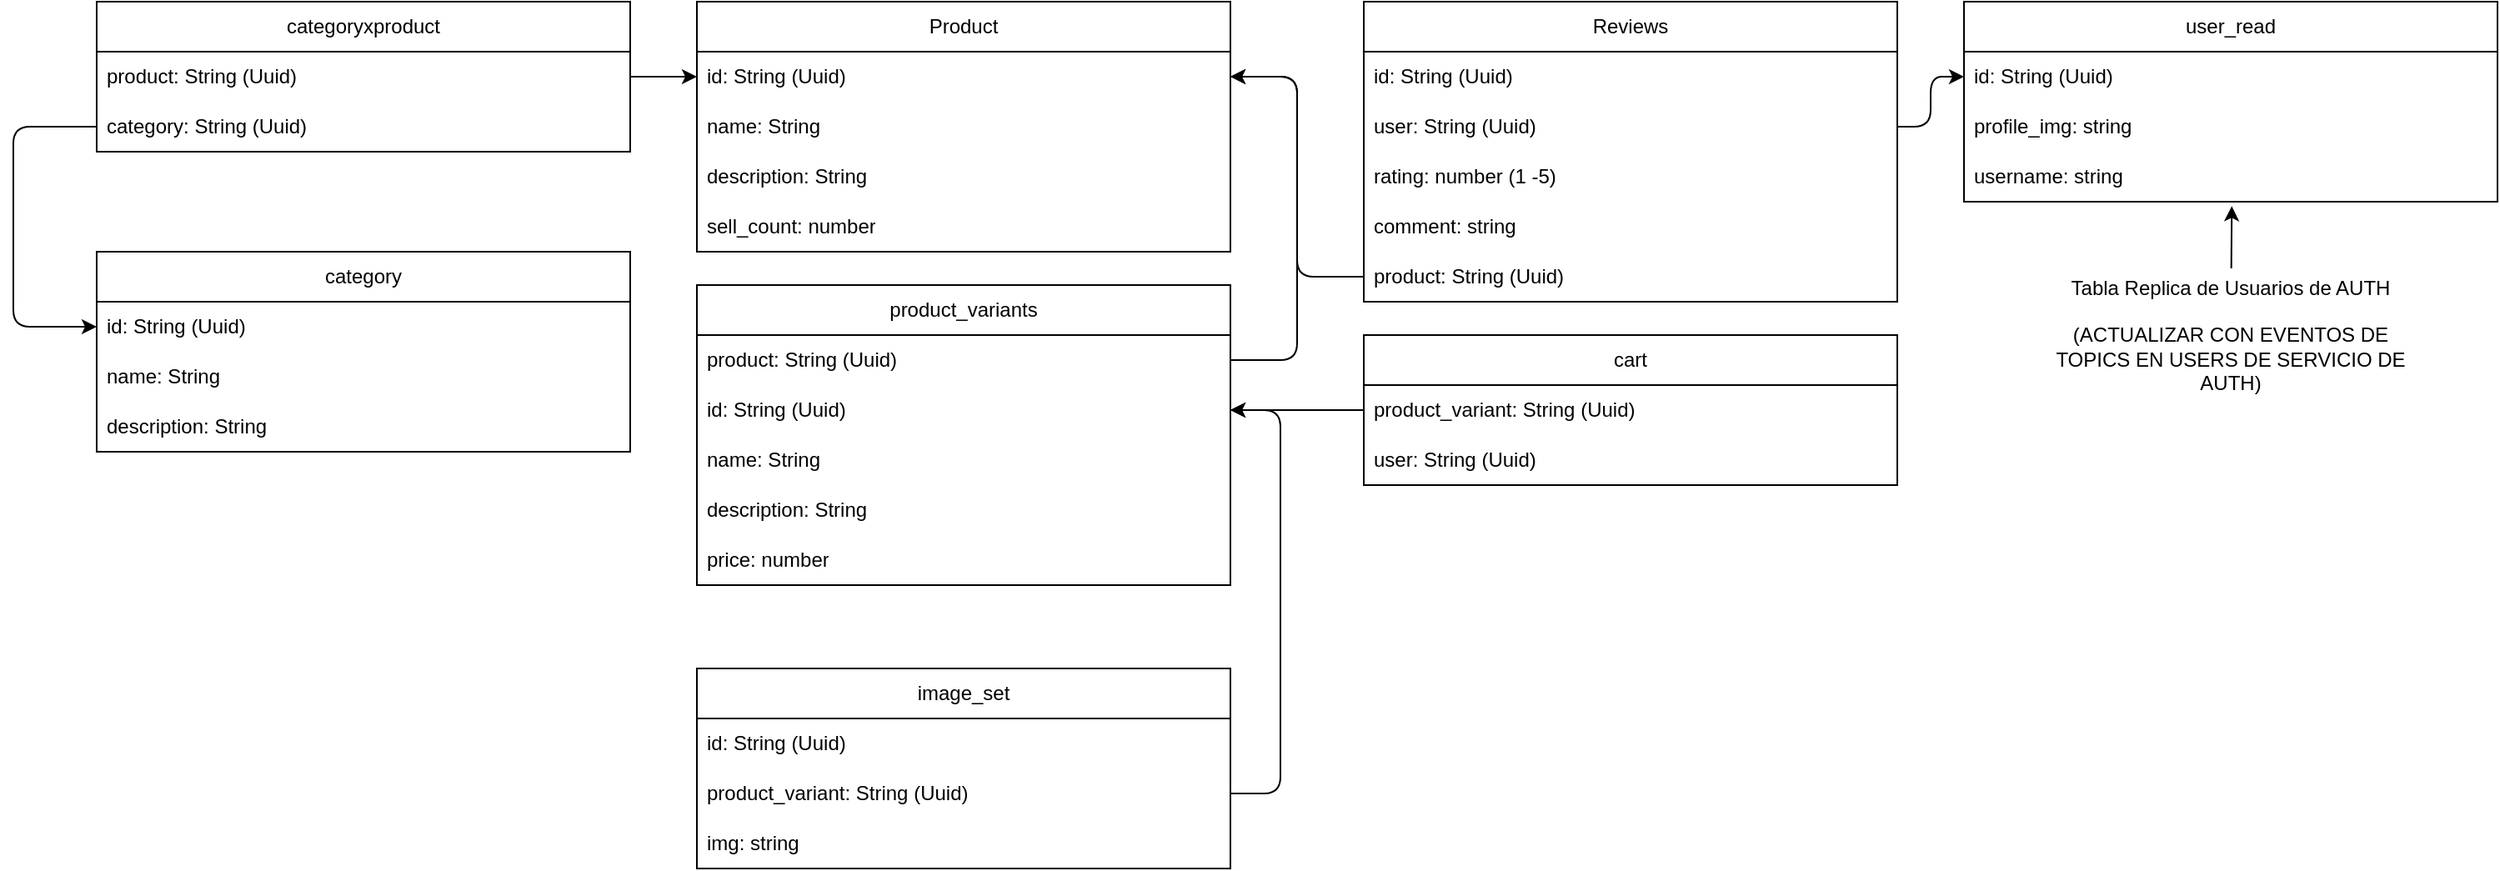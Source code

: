 <mxfile>
    <diagram id="6WdXFsa1RGy57EqOhksp" name="product">
        <mxGraphModel dx="1178" dy="779" grid="1" gridSize="10" guides="1" tooltips="1" connect="1" arrows="1" fold="1" page="1" pageScale="1" pageWidth="827" pageHeight="1169" math="0" shadow="0">
            <root>
                <mxCell id="0"/>
                <mxCell id="1" parent="0"/>
                <mxCell id="2" value="Product" style="swimlane;fontStyle=0;childLayout=stackLayout;horizontal=1;startSize=30;horizontalStack=0;resizeParent=1;resizeParentMax=0;resizeLast=0;collapsible=1;marginBottom=0;whiteSpace=wrap;html=1;" parent="1" vertex="1">
                    <mxGeometry x="40" y="40" width="320" height="150" as="geometry"/>
                </mxCell>
                <mxCell id="3" value="id: String (Uuid)" style="text;strokeColor=none;fillColor=none;align=left;verticalAlign=middle;spacingLeft=4;spacingRight=4;overflow=hidden;points=[[0,0.5],[1,0.5]];portConstraint=eastwest;rotatable=0;whiteSpace=wrap;html=1;" parent="2" vertex="1">
                    <mxGeometry y="30" width="320" height="30" as="geometry"/>
                </mxCell>
                <mxCell id="4" value="name: String" style="text;strokeColor=none;fillColor=none;align=left;verticalAlign=middle;spacingLeft=4;spacingRight=4;overflow=hidden;points=[[0,0.5],[1,0.5]];portConstraint=eastwest;rotatable=0;whiteSpace=wrap;html=1;" parent="2" vertex="1">
                    <mxGeometry y="60" width="320" height="30" as="geometry"/>
                </mxCell>
                <mxCell id="5" value="description: String" style="text;strokeColor=none;fillColor=none;align=left;verticalAlign=middle;spacingLeft=4;spacingRight=4;overflow=hidden;points=[[0,0.5],[1,0.5]];portConstraint=eastwest;rotatable=0;whiteSpace=wrap;html=1;" parent="2" vertex="1">
                    <mxGeometry y="90" width="320" height="30" as="geometry"/>
                </mxCell>
                <mxCell id="65" value="sell_count: number" style="text;strokeColor=none;fillColor=none;align=left;verticalAlign=middle;spacingLeft=4;spacingRight=4;overflow=hidden;points=[[0,0.5],[1,0.5]];portConstraint=eastwest;rotatable=0;whiteSpace=wrap;html=1;" parent="2" vertex="1">
                    <mxGeometry y="120" width="320" height="30" as="geometry"/>
                </mxCell>
                <mxCell id="14" value="Reviews" style="swimlane;fontStyle=0;childLayout=stackLayout;horizontal=1;startSize=30;horizontalStack=0;resizeParent=1;resizeParentMax=0;resizeLast=0;collapsible=1;marginBottom=0;whiteSpace=wrap;html=1;" parent="1" vertex="1">
                    <mxGeometry x="440" y="40" width="320" height="180" as="geometry"/>
                </mxCell>
                <mxCell id="15" value="id: String (Uuid)" style="text;strokeColor=none;fillColor=none;align=left;verticalAlign=middle;spacingLeft=4;spacingRight=4;overflow=hidden;points=[[0,0.5],[1,0.5]];portConstraint=eastwest;rotatable=0;whiteSpace=wrap;html=1;" parent="14" vertex="1">
                    <mxGeometry y="30" width="320" height="30" as="geometry"/>
                </mxCell>
                <mxCell id="16" value="user: String (Uuid)" style="text;strokeColor=none;fillColor=none;align=left;verticalAlign=middle;spacingLeft=4;spacingRight=4;overflow=hidden;points=[[0,0.5],[1,0.5]];portConstraint=eastwest;rotatable=0;whiteSpace=wrap;html=1;" parent="14" vertex="1">
                    <mxGeometry y="60" width="320" height="30" as="geometry"/>
                </mxCell>
                <mxCell id="17" value="rating: number (1 -5)" style="text;strokeColor=none;fillColor=none;align=left;verticalAlign=middle;spacingLeft=4;spacingRight=4;overflow=hidden;points=[[0,0.5],[1,0.5]];portConstraint=eastwest;rotatable=0;whiteSpace=wrap;html=1;" parent="14" vertex="1">
                    <mxGeometry y="90" width="320" height="30" as="geometry"/>
                </mxCell>
                <mxCell id="18" value="comment: string" style="text;strokeColor=none;fillColor=none;align=left;verticalAlign=middle;spacingLeft=4;spacingRight=4;overflow=hidden;points=[[0,0.5],[1,0.5]];portConstraint=eastwest;rotatable=0;whiteSpace=wrap;html=1;" parent="14" vertex="1">
                    <mxGeometry y="120" width="320" height="30" as="geometry"/>
                </mxCell>
                <mxCell id="22" value="product: String (Uuid)" style="text;strokeColor=none;fillColor=none;align=left;verticalAlign=middle;spacingLeft=4;spacingRight=4;overflow=hidden;points=[[0,0.5],[1,0.5]];portConstraint=eastwest;rotatable=0;whiteSpace=wrap;html=1;" parent="14" vertex="1">
                    <mxGeometry y="150" width="320" height="30" as="geometry"/>
                </mxCell>
                <mxCell id="24" style="edgeStyle=none;html=1;entryX=1;entryY=0.5;entryDx=0;entryDy=0;exitX=0;exitY=0.5;exitDx=0;exitDy=0;" parent="1" source="22" target="3" edge="1">
                    <mxGeometry relative="1" as="geometry">
                        <Array as="points">
                            <mxPoint x="400" y="205"/>
                            <mxPoint x="400" y="85"/>
                        </Array>
                    </mxGeometry>
                </mxCell>
                <mxCell id="25" value="product_variants" style="swimlane;fontStyle=0;childLayout=stackLayout;horizontal=1;startSize=30;horizontalStack=0;resizeParent=1;resizeParentMax=0;resizeLast=0;collapsible=1;marginBottom=0;whiteSpace=wrap;html=1;" parent="1" vertex="1">
                    <mxGeometry x="40" y="210" width="320" height="180" as="geometry"/>
                </mxCell>
                <mxCell id="27" value="product: String (Uuid)" style="text;strokeColor=none;fillColor=none;align=left;verticalAlign=middle;spacingLeft=4;spacingRight=4;overflow=hidden;points=[[0,0.5],[1,0.5]];portConstraint=eastwest;rotatable=0;whiteSpace=wrap;html=1;" parent="25" vertex="1">
                    <mxGeometry y="30" width="320" height="30" as="geometry"/>
                </mxCell>
                <mxCell id="26" value="id: String (Uuid)" style="text;strokeColor=none;fillColor=none;align=left;verticalAlign=middle;spacingLeft=4;spacingRight=4;overflow=hidden;points=[[0,0.5],[1,0.5]];portConstraint=eastwest;rotatable=0;whiteSpace=wrap;html=1;" parent="25" vertex="1">
                    <mxGeometry y="60" width="320" height="30" as="geometry"/>
                </mxCell>
                <mxCell id="28" value="name: String" style="text;strokeColor=none;fillColor=none;align=left;verticalAlign=middle;spacingLeft=4;spacingRight=4;overflow=hidden;points=[[0,0.5],[1,0.5]];portConstraint=eastwest;rotatable=0;whiteSpace=wrap;html=1;" parent="25" vertex="1">
                    <mxGeometry y="90" width="320" height="30" as="geometry"/>
                </mxCell>
                <mxCell id="38" value="description: String" style="text;strokeColor=none;fillColor=none;align=left;verticalAlign=middle;spacingLeft=4;spacingRight=4;overflow=hidden;points=[[0,0.5],[1,0.5]];portConstraint=eastwest;rotatable=0;whiteSpace=wrap;html=1;" parent="25" vertex="1">
                    <mxGeometry y="120" width="320" height="30" as="geometry"/>
                </mxCell>
                <mxCell id="39" value="price: number" style="text;strokeColor=none;fillColor=none;align=left;verticalAlign=middle;spacingLeft=4;spacingRight=4;overflow=hidden;points=[[0,0.5],[1,0.5]];portConstraint=eastwest;rotatable=0;whiteSpace=wrap;html=1;" parent="25" vertex="1">
                    <mxGeometry y="150" width="320" height="30" as="geometry"/>
                </mxCell>
                <mxCell id="31" style="edgeStyle=none;html=1;entryX=1;entryY=0.5;entryDx=0;entryDy=0;exitX=1;exitY=0.5;exitDx=0;exitDy=0;" parent="1" source="27" target="3" edge="1">
                    <mxGeometry relative="1" as="geometry">
                        <Array as="points">
                            <mxPoint x="400" y="255"/>
                            <mxPoint x="400" y="85"/>
                        </Array>
                    </mxGeometry>
                </mxCell>
                <mxCell id="32" value="image_set" style="swimlane;fontStyle=0;childLayout=stackLayout;horizontal=1;startSize=30;horizontalStack=0;resizeParent=1;resizeParentMax=0;resizeLast=0;collapsible=1;marginBottom=0;whiteSpace=wrap;html=1;" parent="1" vertex="1">
                    <mxGeometry x="40" y="440" width="320" height="120" as="geometry"/>
                </mxCell>
                <mxCell id="33" value="id: String (Uuid)" style="text;strokeColor=none;fillColor=none;align=left;verticalAlign=middle;spacingLeft=4;spacingRight=4;overflow=hidden;points=[[0,0.5],[1,0.5]];portConstraint=eastwest;rotatable=0;whiteSpace=wrap;html=1;" parent="32" vertex="1">
                    <mxGeometry y="30" width="320" height="30" as="geometry"/>
                </mxCell>
                <mxCell id="34" value="product_variant: String (Uuid)" style="text;strokeColor=none;fillColor=none;align=left;verticalAlign=middle;spacingLeft=4;spacingRight=4;overflow=hidden;points=[[0,0.5],[1,0.5]];portConstraint=eastwest;rotatable=0;whiteSpace=wrap;html=1;" parent="32" vertex="1">
                    <mxGeometry y="60" width="320" height="30" as="geometry"/>
                </mxCell>
                <mxCell id="36" value="img: string" style="text;strokeColor=none;fillColor=none;align=left;verticalAlign=middle;spacingLeft=4;spacingRight=4;overflow=hidden;points=[[0,0.5],[1,0.5]];portConstraint=eastwest;rotatable=0;whiteSpace=wrap;html=1;" parent="32" vertex="1">
                    <mxGeometry y="90" width="320" height="30" as="geometry"/>
                </mxCell>
                <mxCell id="40" style="edgeStyle=none;html=1;entryX=1;entryY=0.5;entryDx=0;entryDy=0;exitX=1;exitY=0.5;exitDx=0;exitDy=0;" parent="1" source="34" target="26" edge="1">
                    <mxGeometry relative="1" as="geometry">
                        <mxPoint x="400" y="500" as="sourcePoint"/>
                        <Array as="points">
                            <mxPoint x="390" y="515"/>
                            <mxPoint x="390" y="285"/>
                        </Array>
                    </mxGeometry>
                </mxCell>
                <mxCell id="47" value="cart" style="swimlane;fontStyle=0;childLayout=stackLayout;horizontal=1;startSize=30;horizontalStack=0;resizeParent=1;resizeParentMax=0;resizeLast=0;collapsible=1;marginBottom=0;whiteSpace=wrap;html=1;" parent="1" vertex="1">
                    <mxGeometry x="440" y="240" width="320" height="90" as="geometry"/>
                </mxCell>
                <mxCell id="48" value="product_variant: String (Uuid)" style="text;strokeColor=none;fillColor=none;align=left;verticalAlign=middle;spacingLeft=4;spacingRight=4;overflow=hidden;points=[[0,0.5],[1,0.5]];portConstraint=eastwest;rotatable=0;whiteSpace=wrap;html=1;" parent="47" vertex="1">
                    <mxGeometry y="30" width="320" height="30" as="geometry"/>
                </mxCell>
                <mxCell id="49" value="user: String (Uuid)" style="text;strokeColor=none;fillColor=none;align=left;verticalAlign=middle;spacingLeft=4;spacingRight=4;overflow=hidden;points=[[0,0.5],[1,0.5]];portConstraint=eastwest;rotatable=0;whiteSpace=wrap;html=1;" parent="47" vertex="1">
                    <mxGeometry y="60" width="320" height="30" as="geometry"/>
                </mxCell>
                <mxCell id="51" style="edgeStyle=none;html=1;entryX=1;entryY=0.5;entryDx=0;entryDy=0;exitX=0;exitY=0.5;exitDx=0;exitDy=0;" parent="1" source="48" target="26" edge="1">
                    <mxGeometry relative="1" as="geometry">
                        <Array as="points">
                            <mxPoint x="420" y="285"/>
                        </Array>
                    </mxGeometry>
                </mxCell>
                <mxCell id="52" value="category" style="swimlane;fontStyle=0;childLayout=stackLayout;horizontal=1;startSize=30;horizontalStack=0;resizeParent=1;resizeParentMax=0;resizeLast=0;collapsible=1;marginBottom=0;whiteSpace=wrap;html=1;" parent="1" vertex="1">
                    <mxGeometry x="-320" y="190" width="320" height="120" as="geometry"/>
                </mxCell>
                <mxCell id="53" value="id: String (Uuid)" style="text;strokeColor=none;fillColor=none;align=left;verticalAlign=middle;spacingLeft=4;spacingRight=4;overflow=hidden;points=[[0,0.5],[1,0.5]];portConstraint=eastwest;rotatable=0;whiteSpace=wrap;html=1;" parent="52" vertex="1">
                    <mxGeometry y="30" width="320" height="30" as="geometry"/>
                </mxCell>
                <mxCell id="54" value="name: String" style="text;strokeColor=none;fillColor=none;align=left;verticalAlign=middle;spacingLeft=4;spacingRight=4;overflow=hidden;points=[[0,0.5],[1,0.5]];portConstraint=eastwest;rotatable=0;whiteSpace=wrap;html=1;" parent="52" vertex="1">
                    <mxGeometry y="60" width="320" height="30" as="geometry"/>
                </mxCell>
                <mxCell id="55" value="description: String" style="text;strokeColor=none;fillColor=none;align=left;verticalAlign=middle;spacingLeft=4;spacingRight=4;overflow=hidden;points=[[0,0.5],[1,0.5]];portConstraint=eastwest;rotatable=0;whiteSpace=wrap;html=1;" parent="52" vertex="1">
                    <mxGeometry y="90" width="320" height="30" as="geometry"/>
                </mxCell>
                <mxCell id="57" value="categoryxproduct" style="swimlane;fontStyle=0;childLayout=stackLayout;horizontal=1;startSize=30;horizontalStack=0;resizeParent=1;resizeParentMax=0;resizeLast=0;collapsible=1;marginBottom=0;whiteSpace=wrap;html=1;" parent="1" vertex="1">
                    <mxGeometry x="-320" y="40" width="320" height="90" as="geometry"/>
                </mxCell>
                <mxCell id="58" value="product: String (Uuid)" style="text;strokeColor=none;fillColor=none;align=left;verticalAlign=middle;spacingLeft=4;spacingRight=4;overflow=hidden;points=[[0,0.5],[1,0.5]];portConstraint=eastwest;rotatable=0;whiteSpace=wrap;html=1;" parent="57" vertex="1">
                    <mxGeometry y="30" width="320" height="30" as="geometry"/>
                </mxCell>
                <mxCell id="61" value="category: String (Uuid)" style="text;strokeColor=none;fillColor=none;align=left;verticalAlign=middle;spacingLeft=4;spacingRight=4;overflow=hidden;points=[[0,0.5],[1,0.5]];portConstraint=eastwest;rotatable=0;whiteSpace=wrap;html=1;" parent="57" vertex="1">
                    <mxGeometry y="60" width="320" height="30" as="geometry"/>
                </mxCell>
                <mxCell id="62" style="edgeStyle=none;html=1;entryX=0;entryY=0.5;entryDx=0;entryDy=0;" parent="1" source="58" target="3" edge="1">
                    <mxGeometry relative="1" as="geometry"/>
                </mxCell>
                <mxCell id="63" style="edgeStyle=none;html=1;entryX=0;entryY=0.5;entryDx=0;entryDy=0;exitX=0;exitY=0.5;exitDx=0;exitDy=0;" parent="1" source="61" target="53" edge="1">
                    <mxGeometry relative="1" as="geometry">
                        <Array as="points">
                            <mxPoint x="-370" y="115"/>
                            <mxPoint x="-370" y="235"/>
                        </Array>
                    </mxGeometry>
                </mxCell>
                <mxCell id="67" value="user_read" style="swimlane;fontStyle=0;childLayout=stackLayout;horizontal=1;startSize=30;horizontalStack=0;resizeParent=1;resizeParentMax=0;resizeLast=0;collapsible=1;marginBottom=0;whiteSpace=wrap;html=1;" parent="1" vertex="1">
                    <mxGeometry x="800" y="40" width="320" height="120" as="geometry"/>
                </mxCell>
                <mxCell id="68" value="id: String (Uuid)" style="text;strokeColor=none;fillColor=none;align=left;verticalAlign=middle;spacingLeft=4;spacingRight=4;overflow=hidden;points=[[0,0.5],[1,0.5]];portConstraint=eastwest;rotatable=0;whiteSpace=wrap;html=1;" parent="67" vertex="1">
                    <mxGeometry y="30" width="320" height="30" as="geometry"/>
                </mxCell>
                <mxCell id="70" value="profile_img: string" style="text;strokeColor=none;fillColor=none;align=left;verticalAlign=middle;spacingLeft=4;spacingRight=4;overflow=hidden;points=[[0,0.5],[1,0.5]];portConstraint=eastwest;rotatable=0;whiteSpace=wrap;html=1;" parent="67" vertex="1">
                    <mxGeometry y="60" width="320" height="30" as="geometry"/>
                </mxCell>
                <mxCell id="71" value="username: string" style="text;strokeColor=none;fillColor=none;align=left;verticalAlign=middle;spacingLeft=4;spacingRight=4;overflow=hidden;points=[[0,0.5],[1,0.5]];portConstraint=eastwest;rotatable=0;whiteSpace=wrap;html=1;" parent="67" vertex="1">
                    <mxGeometry y="90" width="320" height="30" as="geometry"/>
                </mxCell>
                <mxCell id="73" style="edgeStyle=none;html=1;entryX=0;entryY=0.5;entryDx=0;entryDy=0;exitX=1;exitY=0.5;exitDx=0;exitDy=0;" parent="1" source="16" target="68" edge="1">
                    <mxGeometry relative="1" as="geometry">
                        <Array as="points">
                            <mxPoint x="780" y="115"/>
                            <mxPoint x="780" y="85"/>
                        </Array>
                    </mxGeometry>
                </mxCell>
                <mxCell id="74" value="Tabla Replica de Usuarios de AUTH&lt;br&gt;&lt;br&gt;&lt;div&gt;(ACTUALIZAR CON EVENTOS DE TOPICS EN USERS DE SERVICIO DE AUTH)&lt;/div&gt;" style="text;html=1;align=center;verticalAlign=middle;whiteSpace=wrap;rounded=0;" parent="1" vertex="1">
                    <mxGeometry x="850" y="200" width="220" height="80" as="geometry"/>
                </mxCell>
                <mxCell id="75" style="edgeStyle=none;html=1;entryX=0.502;entryY=1.089;entryDx=0;entryDy=0;entryPerimeter=0;" parent="1" source="74" target="71" edge="1">
                    <mxGeometry relative="1" as="geometry"/>
                </mxCell>
            </root>
        </mxGraphModel>
    </diagram>
    <diagram id="XrPSOnIVGYUDforsNduG" name="auth">
        <mxGraphModel dx="2013" dy="779" grid="1" gridSize="10" guides="1" tooltips="1" connect="1" arrows="1" fold="1" page="1" pageScale="1" pageWidth="827" pageHeight="1169" math="0" shadow="0">
            <root>
                <mxCell id="0"/>
                <mxCell id="1" parent="0"/>
                <mxCell id="aQYbQiF2SYAdYEhIabw1-1" value="User" style="swimlane;fontStyle=0;childLayout=stackLayout;horizontal=1;startSize=30;horizontalStack=0;resizeParent=1;resizeParentMax=0;resizeLast=0;collapsible=1;marginBottom=0;whiteSpace=wrap;html=1;" parent="1" vertex="1">
                    <mxGeometry x="40" y="40" width="240" height="240" as="geometry"/>
                </mxCell>
                <mxCell id="aQYbQiF2SYAdYEhIabw1-2" value="id: String (Uuid)" style="text;strokeColor=none;fillColor=none;align=left;verticalAlign=middle;spacingLeft=4;spacingRight=4;overflow=hidden;points=[[0,0.5],[1,0.5]];portConstraint=eastwest;rotatable=0;whiteSpace=wrap;html=1;" parent="aQYbQiF2SYAdYEhIabw1-1" vertex="1">
                    <mxGeometry y="30" width="240" height="30" as="geometry"/>
                </mxCell>
                <mxCell id="aQYbQiF2SYAdYEhIabw1-3" value="isAdmin: Bool" style="text;strokeColor=none;fillColor=none;align=left;verticalAlign=middle;spacingLeft=4;spacingRight=4;overflow=hidden;points=[[0,0.5],[1,0.5]];portConstraint=eastwest;rotatable=0;whiteSpace=wrap;html=1;" parent="aQYbQiF2SYAdYEhIabw1-1" vertex="1">
                    <mxGeometry y="60" width="240" height="30" as="geometry"/>
                </mxCell>
                <mxCell id="aQYbQiF2SYAdYEhIabw1-4" value="email: String" style="text;strokeColor=none;fillColor=none;align=left;verticalAlign=middle;spacingLeft=4;spacingRight=4;overflow=hidden;points=[[0,0.5],[1,0.5]];portConstraint=eastwest;rotatable=0;whiteSpace=wrap;html=1;" parent="aQYbQiF2SYAdYEhIabw1-1" vertex="1">
                    <mxGeometry y="90" width="240" height="30" as="geometry"/>
                </mxCell>
                <mxCell id="aQYbQiF2SYAdYEhIabw1-5" value="password: String (Encrypted)" style="text;strokeColor=none;fillColor=none;align=left;verticalAlign=middle;spacingLeft=4;spacingRight=4;overflow=hidden;points=[[0,0.5],[1,0.5]];portConstraint=eastwest;rotatable=0;whiteSpace=wrap;html=1;" parent="aQYbQiF2SYAdYEhIabw1-1" vertex="1">
                    <mxGeometry y="120" width="240" height="30" as="geometry"/>
                </mxCell>
                <mxCell id="aQYbQiF2SYAdYEhIabw1-6" value="profilePic: String (URL)" style="text;strokeColor=none;fillColor=none;align=left;verticalAlign=middle;spacingLeft=4;spacingRight=4;overflow=hidden;points=[[0,0.5],[1,0.5]];portConstraint=eastwest;rotatable=0;whiteSpace=wrap;html=1;" parent="aQYbQiF2SYAdYEhIabw1-1" vertex="1">
                    <mxGeometry y="150" width="240" height="30" as="geometry"/>
                </mxCell>
                <mxCell id="aQYbQiF2SYAdYEhIabw1-7" value="isActive: Bool" style="text;strokeColor=none;fillColor=none;align=left;verticalAlign=middle;spacingLeft=4;spacingRight=4;overflow=hidden;points=[[0,0.5],[1,0.5]];portConstraint=eastwest;rotatable=0;whiteSpace=wrap;html=1;" parent="aQYbQiF2SYAdYEhIabw1-1" vertex="1">
                    <mxGeometry y="180" width="240" height="30" as="geometry"/>
                </mxCell>
                <mxCell id="aQYbQiF2SYAdYEhIabw1-8" value="username: String" style="text;strokeColor=none;fillColor=none;align=left;verticalAlign=middle;spacingLeft=4;spacingRight=4;overflow=hidden;points=[[0,0.5],[1,0.5]];portConstraint=eastwest;rotatable=0;whiteSpace=wrap;html=1;" parent="aQYbQiF2SYAdYEhIabw1-1" vertex="1">
                    <mxGeometry y="210" width="240" height="30" as="geometry"/>
                </mxCell>
            </root>
        </mxGraphModel>
    </diagram>
    <diagram id="hkNM-gBz1ozW-Hv_e_23" name="order">
        <mxGraphModel dx="2013" dy="779" grid="1" gridSize="10" guides="1" tooltips="1" connect="1" arrows="1" fold="1" page="1" pageScale="1" pageWidth="827" pageHeight="1169" math="0" shadow="0">
            <root>
                <mxCell id="0"/>
                <mxCell id="1" parent="0"/>
                <mxCell id="EmOq3de-cO1vX-H3C1kd-1" value="order" style="swimlane;fontStyle=0;childLayout=stackLayout;horizontal=1;startSize=30;horizontalStack=0;resizeParent=1;resizeParentMax=0;resizeLast=0;collapsible=1;marginBottom=0;whiteSpace=wrap;html=1;" parent="1" vertex="1">
                    <mxGeometry x="40" y="40" width="390" height="150" as="geometry"/>
                </mxCell>
                <mxCell id="EmOq3de-cO1vX-H3C1kd-2" value="id: String (Uuid)" style="text;strokeColor=none;fillColor=none;align=left;verticalAlign=middle;spacingLeft=4;spacingRight=4;overflow=hidden;points=[[0,0.5],[1,0.5]];portConstraint=eastwest;rotatable=0;whiteSpace=wrap;html=1;" parent="EmOq3de-cO1vX-H3C1kd-1" vertex="1">
                    <mxGeometry y="30" width="390" height="30" as="geometry"/>
                </mxCell>
                <mxCell id="EmOq3de-cO1vX-H3C1kd-3" value="user: String (Uuid)" style="text;strokeColor=none;fillColor=none;align=left;verticalAlign=middle;spacingLeft=4;spacingRight=4;overflow=hidden;points=[[0,0.5],[1,0.5]];portConstraint=eastwest;rotatable=0;whiteSpace=wrap;html=1;" parent="EmOq3de-cO1vX-H3C1kd-1" vertex="1">
                    <mxGeometry y="60" width="390" height="30" as="geometry"/>
                </mxCell>
                <mxCell id="EmOq3de-cO1vX-H3C1kd-4" value="status: String (PENDING / PAID / SHIPPED / CANCELLED)" style="text;strokeColor=none;fillColor=none;align=left;verticalAlign=middle;spacingLeft=4;spacingRight=4;overflow=hidden;points=[[0,0.5],[1,0.5]];portConstraint=eastwest;rotatable=0;whiteSpace=wrap;html=1;" parent="EmOq3de-cO1vX-H3C1kd-1" vertex="1">
                    <mxGeometry y="90" width="390" height="30" as="geometry"/>
                </mxCell>
                <mxCell id="EmOq3de-cO1vX-H3C1kd-5" value="total: Number" style="text;strokeColor=none;fillColor=none;align=left;verticalAlign=middle;spacingLeft=4;spacingRight=4;overflow=hidden;points=[[0,0.5],[1,0.5]];portConstraint=eastwest;rotatable=0;whiteSpace=wrap;html=1;" parent="EmOq3de-cO1vX-H3C1kd-1" vertex="1">
                    <mxGeometry y="120" width="390" height="30" as="geometry"/>
                </mxCell>
                <mxCell id="EmOq3de-cO1vX-H3C1kd-6" value="order_item" style="swimlane;fontStyle=0;childLayout=stackLayout;horizontal=1;startSize=30;horizontalStack=0;resizeParent=1;resizeParentMax=0;resizeLast=0;collapsible=1;marginBottom=0;whiteSpace=wrap;html=1;" parent="1" vertex="1">
                    <mxGeometry x="480" y="40" width="390" height="240" as="geometry"/>
                </mxCell>
                <mxCell id="EmOq3de-cO1vX-H3C1kd-7" value="id: String (Uuid)" style="text;strokeColor=none;fillColor=none;align=left;verticalAlign=middle;spacingLeft=4;spacingRight=4;overflow=hidden;points=[[0,0.5],[1,0.5]];portConstraint=eastwest;rotatable=0;whiteSpace=wrap;html=1;" parent="EmOq3de-cO1vX-H3C1kd-6" vertex="1">
                    <mxGeometry y="30" width="390" height="30" as="geometry"/>
                </mxCell>
                <mxCell id="EmOq3de-cO1vX-H3C1kd-8" value="order: String (Uuid)" style="text;strokeColor=none;fillColor=none;align=left;verticalAlign=middle;spacingLeft=4;spacingRight=4;overflow=hidden;points=[[0,0.5],[1,0.5]];portConstraint=eastwest;rotatable=0;whiteSpace=wrap;html=1;" parent="EmOq3de-cO1vX-H3C1kd-6" vertex="1">
                    <mxGeometry y="60" width="390" height="30" as="geometry"/>
                </mxCell>
                <mxCell id="EmOq3de-cO1vX-H3C1kd-9" value="product_variant: String(Uuid)" style="text;strokeColor=none;fillColor=none;align=left;verticalAlign=middle;spacingLeft=4;spacingRight=4;overflow=hidden;points=[[0,0.5],[1,0.5]];portConstraint=eastwest;rotatable=0;whiteSpace=wrap;html=1;" parent="EmOq3de-cO1vX-H3C1kd-6" vertex="1">
                    <mxGeometry y="90" width="390" height="30" as="geometry"/>
                </mxCell>
                <mxCell id="EmOq3de-cO1vX-H3C1kd-10" value="variant_name: String" style="text;strokeColor=none;fillColor=none;align=left;verticalAlign=middle;spacingLeft=4;spacingRight=4;overflow=hidden;points=[[0,0.5],[1,0.5]];portConstraint=eastwest;rotatable=0;whiteSpace=wrap;html=1;" parent="EmOq3de-cO1vX-H3C1kd-6" vertex="1">
                    <mxGeometry y="120" width="390" height="30" as="geometry"/>
                </mxCell>
                <mxCell id="EmOq3de-cO1vX-H3C1kd-11" value="quantity: Number" style="text;strokeColor=none;fillColor=none;align=left;verticalAlign=middle;spacingLeft=4;spacingRight=4;overflow=hidden;points=[[0,0.5],[1,0.5]];portConstraint=eastwest;rotatable=0;whiteSpace=wrap;html=1;" parent="EmOq3de-cO1vX-H3C1kd-6" vertex="1">
                    <mxGeometry y="150" width="390" height="30" as="geometry"/>
                </mxCell>
                <mxCell id="EmOq3de-cO1vX-H3C1kd-12" value="unit_price: Number" style="text;strokeColor=none;fillColor=none;align=left;verticalAlign=middle;spacingLeft=4;spacingRight=4;overflow=hidden;points=[[0,0.5],[1,0.5]];portConstraint=eastwest;rotatable=0;whiteSpace=wrap;html=1;" parent="EmOq3de-cO1vX-H3C1kd-6" vertex="1">
                    <mxGeometry y="180" width="390" height="30" as="geometry"/>
                </mxCell>
                <mxCell id="EmOq3de-cO1vX-H3C1kd-13" value="sub_total: Number" style="text;strokeColor=none;fillColor=none;align=left;verticalAlign=middle;spacingLeft=4;spacingRight=4;overflow=hidden;points=[[0,0.5],[1,0.5]];portConstraint=eastwest;rotatable=0;whiteSpace=wrap;html=1;" parent="EmOq3de-cO1vX-H3C1kd-6" vertex="1">
                    <mxGeometry y="210" width="390" height="30" as="geometry"/>
                </mxCell>
                <mxCell id="EmOq3de-cO1vX-H3C1kd-14" style="edgeStyle=none;html=1;entryX=1;entryY=0.5;entryDx=0;entryDy=0;exitX=0;exitY=0.5;exitDx=0;exitDy=0;" parent="1" source="EmOq3de-cO1vX-H3C1kd-8" target="EmOq3de-cO1vX-H3C1kd-2" edge="1">
                    <mxGeometry relative="1" as="geometry">
                        <Array as="points">
                            <mxPoint x="460" y="115"/>
                            <mxPoint x="460" y="85"/>
                        </Array>
                    </mxGeometry>
                </mxCell>
            </root>
        </mxGraphModel>
    </diagram>
</mxfile>